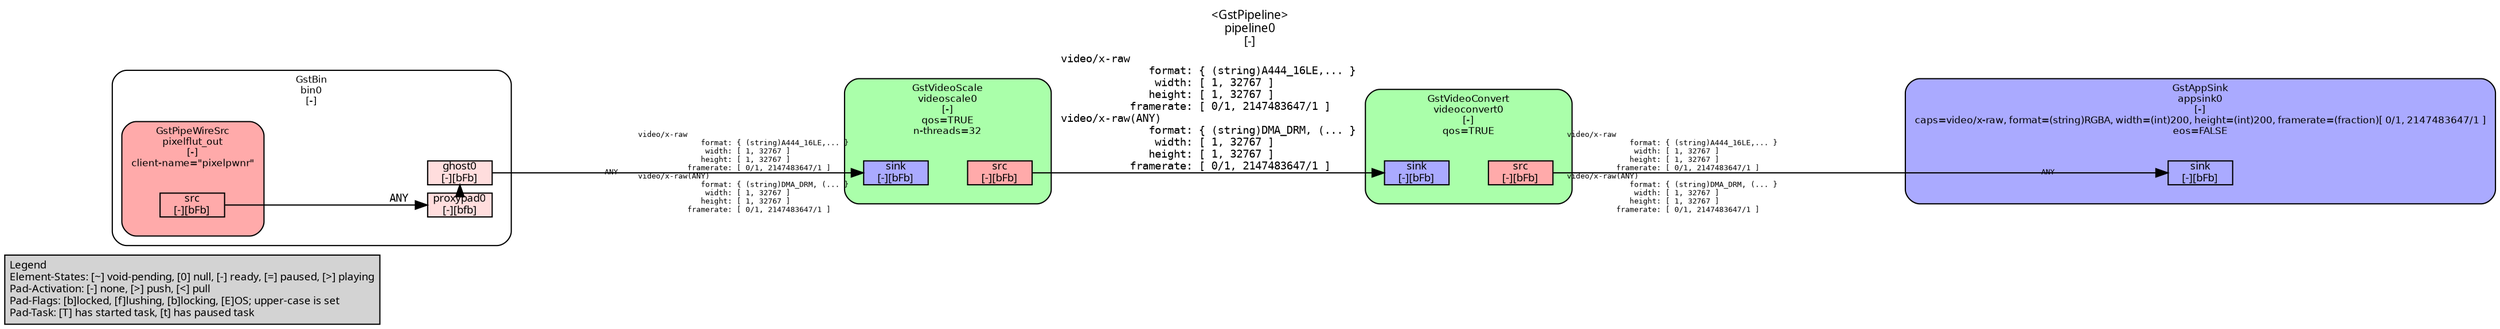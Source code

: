 digraph pipeline {
  rankdir=LR;
  fontname="sans";
  fontsize="10";
  labelloc=t;
  nodesep=.1;
  ranksep=.2;
  label="<GstPipeline>\npipeline0\n[-]";
  node [style="filled,rounded", shape=box, fontsize="9", fontname="sans", margin="0.0,0.0"];
  edge [labelfontsize="6", fontsize="9", fontname="monospace"];
  
  legend [
    pos="0,0!",
    margin="0.05,0.05",
    style="filled",
    label="Legend\lElement-States: [~] void-pending, [0] null, [-] ready, [=] paused, [>] playing\lPad-Activation: [-] none, [>] push, [<] pull\lPad-Flags: [b]locked, [f]lushing, [b]locking, [E]OS; upper-case is set\lPad-Task: [T] has started task, [t] has paused task\l",
  ];
  subgraph cluster_node_appsink0_0x5c1f1d186ba0 {
    fontname="Bitstream Vera Sans";
    fontsize="8";
    style="filled,rounded";
    color=black;
    label="GstAppSink\nappsink0\n[-]\ncaps=video/x-raw, format=(string)RGBA, width=(int)200, height=(int)200, framerate=(fraction)[ 0/1, 2147483647/1 ]\neos=FALSE";
    subgraph cluster_node_appsink0_0x5c1f1d186ba0_sink {
      label="";
      style="invis";
      node_appsink0_0x5c1f1d186ba0_node_sink_0x5c1f1d186ed0 [color=black, fillcolor="#aaaaff", label="sink\n[-][bFb]", height="0.2", style="filled,solid"];
    }

    fillcolor="#aaaaff";
  }

  subgraph cluster_node_videoscale0_0x5c1f1d183500 {
    fontname="Bitstream Vera Sans";
    fontsize="8";
    style="filled,rounded";
    color=black;
    label="GstVideoScale\nvideoscale0\n[-]\nqos=TRUE\nn-threads=32";
    subgraph cluster_node_videoscale0_0x5c1f1d183500_sink {
      label="";
      style="invis";
      node_videoscale0_0x5c1f1d183500_node_sink_0x5c1f1d183900 [color=black, fillcolor="#aaaaff", label="sink\n[-][bFb]", height="0.2", style="filled,solid"];
    }

    subgraph cluster_node_videoscale0_0x5c1f1d183500_src {
      label="";
      style="invis";
      node_videoscale0_0x5c1f1d183500_node_src_0x5c1f1d183c20 [color=black, fillcolor="#ffaaaa", label="src\n[-][bFb]", height="0.2", style="filled,solid"];
    }

    node_videoscale0_0x5c1f1d183500_node_sink_0x5c1f1d183900 -> node_videoscale0_0x5c1f1d183500_node_src_0x5c1f1d183c20 [style="invis"];
    fillcolor="#aaffaa";
  }

  node_videoscale0_0x5c1f1d183500_node_src_0x5c1f1d183c20 -> node_videoconvert0_0x5c1f1d180440_node_sink_0x5c1f1d180820 [label="video/x-raw\l              format: { (string)A444_16LE,... }\l               width: [ 1, 32767 ]\l              height: [ 1, 32767 ]\l           framerate: [ 0/1, 2147483647/1 ]\lvideo/x-raw(ANY)\l              format: { (string)DMA_DRM, (... }\l               width: [ 1, 32767 ]\l              height: [ 1, 32767 ]\l           framerate: [ 0/1, 2147483647/1 ]\l"]
  subgraph cluster_node_videoconvert0_0x5c1f1d180440 {
    fontname="Bitstream Vera Sans";
    fontsize="8";
    style="filled,rounded";
    color=black;
    label="GstVideoConvert\nvideoconvert0\n[-]\nqos=TRUE";
    subgraph cluster_node_videoconvert0_0x5c1f1d180440_sink {
      label="";
      style="invis";
      node_videoconvert0_0x5c1f1d180440_node_sink_0x5c1f1d180820 [color=black, fillcolor="#aaaaff", label="sink\n[-][bFb]", height="0.2", style="filled,solid"];
    }

    subgraph cluster_node_videoconvert0_0x5c1f1d180440_src {
      label="";
      style="invis";
      node_videoconvert0_0x5c1f1d180440_node_src_0x5c1f1d180b70 [color=black, fillcolor="#ffaaaa", label="src\n[-][bFb]", height="0.2", style="filled,solid"];
    }

    node_videoconvert0_0x5c1f1d180440_node_sink_0x5c1f1d180820 -> node_videoconvert0_0x5c1f1d180440_node_src_0x5c1f1d180b70 [style="invis"];
    fillcolor="#aaffaa";
  }

  node_videoconvert0_0x5c1f1d180440_node_src_0x5c1f1d180b70 -> node_appsink0_0x5c1f1d186ba0_node_sink_0x5c1f1d186ed0 [labeldistance="10", labelangle="0", label="                                                  ", taillabel="video/x-raw\l              format: { (string)A444_16LE,... }\l               width: [ 1, 32767 ]\l              height: [ 1, 32767 ]\l           framerate: [ 0/1, 2147483647/1 ]\lvideo/x-raw(ANY)\l              format: { (string)DMA_DRM, (... }\l               width: [ 1, 32767 ]\l              height: [ 1, 32767 ]\l           framerate: [ 0/1, 2147483647/1 ]\l", headlabel="ANY"]
  subgraph cluster_node_bin0_0x5c1f1d178000 {
    fontname="Bitstream Vera Sans";
    fontsize="8";
    style="filled,rounded";
    color=black;
    label="GstBin\nbin0\n[-]";
    subgraph cluster_node_bin0_0x5c1f1d178000_src {
      label="";
      style="invis";
      _node_proxypad0_0x5c1f1d18c1a0 [color=black, fillcolor="#ffdddd", label="proxypad0\n[-][bfb]", height="0.2", style="filled,solid"];
    _node_proxypad0_0x5c1f1d18c1a0 -> node_bin0_0x5c1f1d178000_node_ghost0_0x5c1f1d18bf30 [style=dashed, minlen=0]
      node_bin0_0x5c1f1d178000_node_ghost0_0x5c1f1d18bf30 [color=black, fillcolor="#ffdddd", label="ghost0\n[-][bFb]", height="0.2", style="filled,solid"];
    }

    fillcolor="#ffffff";
    subgraph cluster_node_pixelflut_out_0x5c1f1d175cf0 {
      fontname="Bitstream Vera Sans";
      fontsize="8";
      style="filled,rounded";
      color=black;
      label="GstPipeWireSrc\npixelflut_out\n[-]\nclient-name=\"pixelpwnr\"";
      subgraph cluster_node_pixelflut_out_0x5c1f1d175cf0_src {
        label="";
        style="invis";
        node_pixelflut_out_0x5c1f1d175cf0_node_src_0x5c1f1d176240 [color=black, fillcolor="#ffaaaa", label="src\n[-][bFb]", height="0.2", style="filled,solid"];
      }

      fillcolor="#ffaaaa";
    }

    node_pixelflut_out_0x5c1f1d175cf0_node_src_0x5c1f1d176240 -> _node_proxypad0_0x5c1f1d18c1a0 [label="ANY"]
  }

  node_bin0_0x5c1f1d178000_node_ghost0_0x5c1f1d18bf30 -> node_videoscale0_0x5c1f1d183500_node_sink_0x5c1f1d183900 [labeldistance="10", labelangle="0", label="                                                  ", taillabel="ANY", headlabel="video/x-raw\l              format: { (string)A444_16LE,... }\l               width: [ 1, 32767 ]\l              height: [ 1, 32767 ]\l           framerate: [ 0/1, 2147483647/1 ]\lvideo/x-raw(ANY)\l              format: { (string)DMA_DRM, (... }\l               width: [ 1, 32767 ]\l              height: [ 1, 32767 ]\l           framerate: [ 0/1, 2147483647/1 ]\l"]
}
